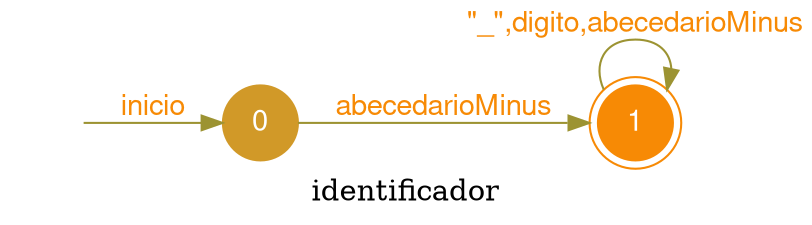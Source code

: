 digraph finite_state_machine {
	node[fontname="Helvetica,Arial,sans-serif"]
	edge[fontname="Helvetica,Arial,sans-serif" color="#9c9332"]
	rankdir=LR;
	node[shape = doublecircle, color = "#f78a05" fillcolor="#f78a05" style =filled fontcolor=white];
1;
	node[shape = circle, color = "#d19928" fillcolor="#d19928" style =filled fontcolor=white];

	flechainicio [style=invis fontsize="0"];
	flechainicio -> 0 [label="inicio" fontcolor="#f78a05"];
	0->1[label = "abecedarioMinus" fontcolor="#f78a05"];
1->1[label = "\"_\",digito,abecedarioMinus" fontcolor="#f78a05"];
	label= "identificador"
}